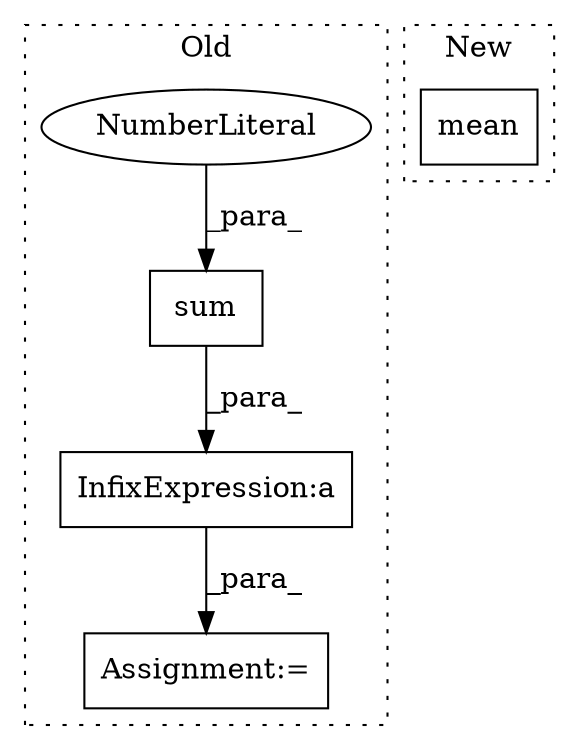 digraph G {
subgraph cluster0 {
1 [label="sum" a="32" s="4820,4831" l="4,1" shape="box"];
3 [label="Assignment:=" a="7" s="4802" l="1" shape="box"];
4 [label="NumberLiteral" a="34" s="4830" l="1" shape="ellipse"];
5 [label="InfixExpression:a" a="27" s="4832" l="3" shape="box"];
label = "Old";
style="dotted";
}
subgraph cluster1 {
2 [label="mean" a="32" s="4317,4340" l="5,1" shape="box"];
label = "New";
style="dotted";
}
1 -> 5 [label="_para_"];
4 -> 1 [label="_para_"];
5 -> 3 [label="_para_"];
}